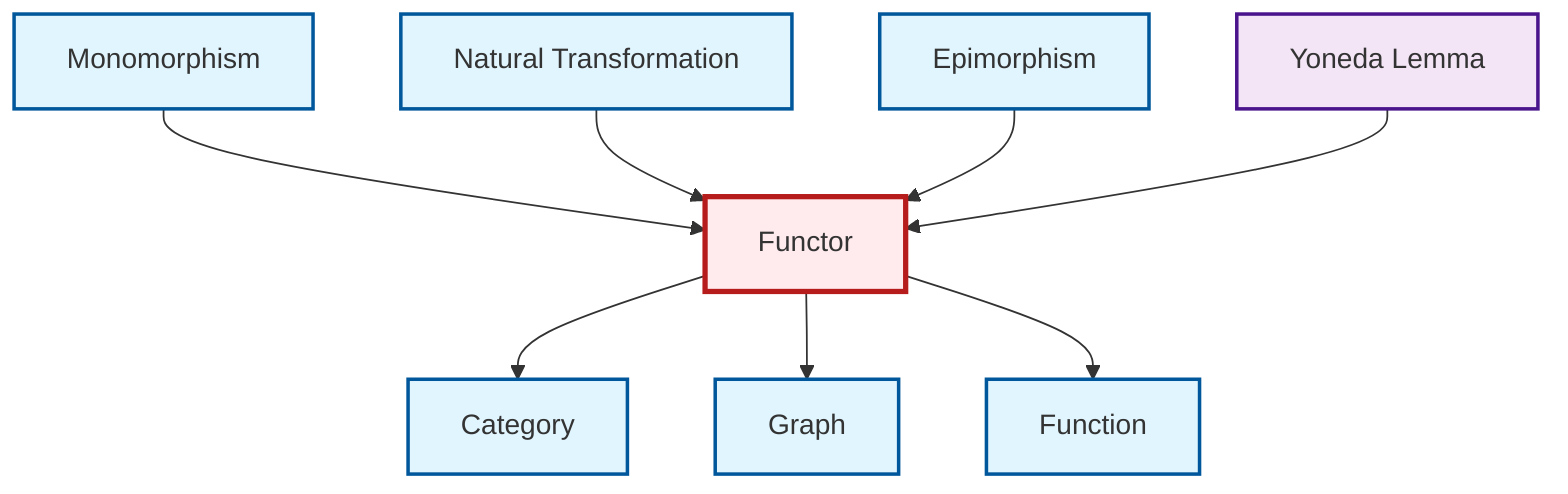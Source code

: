 graph TD
    classDef definition fill:#e1f5fe,stroke:#01579b,stroke-width:2px
    classDef theorem fill:#f3e5f5,stroke:#4a148c,stroke-width:2px
    classDef axiom fill:#fff3e0,stroke:#e65100,stroke-width:2px
    classDef example fill:#e8f5e9,stroke:#1b5e20,stroke-width:2px
    classDef current fill:#ffebee,stroke:#b71c1c,stroke-width:3px
    def-graph["Graph"]:::definition
    def-functor["Functor"]:::definition
    def-natural-transformation["Natural Transformation"]:::definition
    def-function["Function"]:::definition
    def-monomorphism["Monomorphism"]:::definition
    def-category["Category"]:::definition
    def-epimorphism["Epimorphism"]:::definition
    thm-yoneda["Yoneda Lemma"]:::theorem
    def-functor --> def-category
    def-monomorphism --> def-functor
    def-functor --> def-graph
    def-functor --> def-function
    def-natural-transformation --> def-functor
    def-epimorphism --> def-functor
    thm-yoneda --> def-functor
    class def-functor current